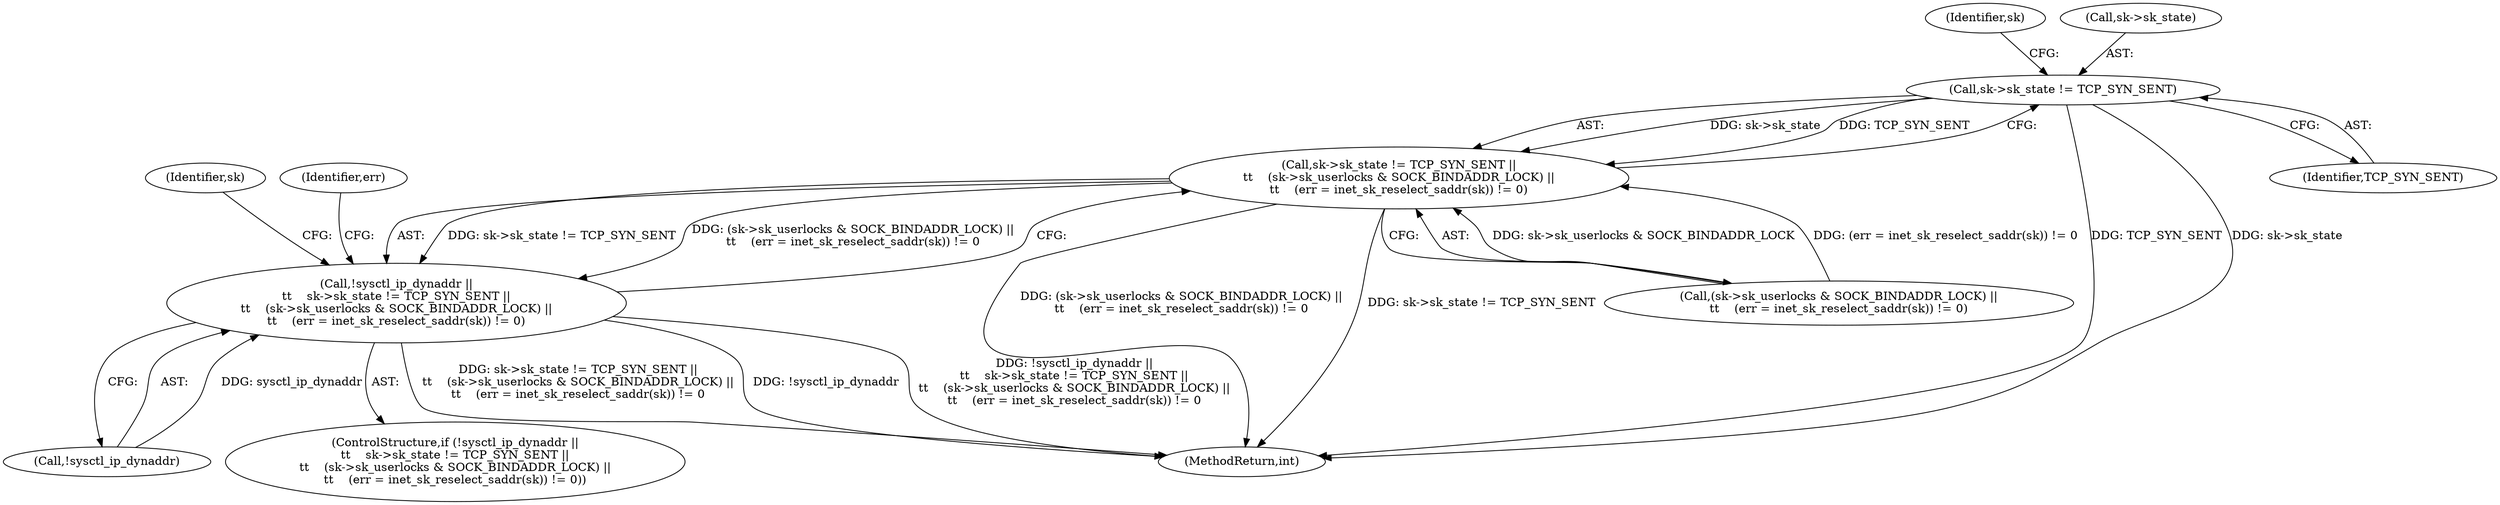 digraph "0_linux_f6d8bd051c391c1c0458a30b2a7abcd939329259_2@pointer" {
"1000202" [label="(Call,sk->sk_state != TCP_SYN_SENT)"];
"1000201" [label="(Call,sk->sk_state != TCP_SYN_SENT ||\n\t\t    (sk->sk_userlocks & SOCK_BINDADDR_LOCK) ||\n\t\t    (err = inet_sk_reselect_saddr(sk)) != 0)"];
"1000198" [label="(Call,!sysctl_ip_dynaddr ||\n\t\t    sk->sk_state != TCP_SYN_SENT ||\n\t\t    (sk->sk_userlocks & SOCK_BINDADDR_LOCK) ||\n\t\t    (err = inet_sk_reselect_saddr(sk)) != 0)"];
"1000227" [label="(MethodReturn,int)"];
"1000206" [label="(Identifier,TCP_SYN_SENT)"];
"1000199" [label="(Call,!sysctl_ip_dynaddr)"];
"1000198" [label="(Call,!sysctl_ip_dynaddr ||\n\t\t    sk->sk_state != TCP_SYN_SENT ||\n\t\t    (sk->sk_userlocks & SOCK_BINDADDR_LOCK) ||\n\t\t    (err = inet_sk_reselect_saddr(sk)) != 0)"];
"1000210" [label="(Identifier,sk)"];
"1000203" [label="(Call,sk->sk_state)"];
"1000197" [label="(ControlStructure,if (!sysctl_ip_dynaddr ||\n\t\t    sk->sk_state != TCP_SYN_SENT ||\n\t\t    (sk->sk_userlocks & SOCK_BINDADDR_LOCK) ||\n\t\t    (err = inet_sk_reselect_saddr(sk)) != 0))"];
"1000221" [label="(Identifier,sk)"];
"1000207" [label="(Call,(sk->sk_userlocks & SOCK_BINDADDR_LOCK) ||\n\t\t    (err = inet_sk_reselect_saddr(sk)) != 0)"];
"1000226" [label="(Identifier,err)"];
"1000201" [label="(Call,sk->sk_state != TCP_SYN_SENT ||\n\t\t    (sk->sk_userlocks & SOCK_BINDADDR_LOCK) ||\n\t\t    (err = inet_sk_reselect_saddr(sk)) != 0)"];
"1000202" [label="(Call,sk->sk_state != TCP_SYN_SENT)"];
"1000202" -> "1000201"  [label="AST: "];
"1000202" -> "1000206"  [label="CFG: "];
"1000203" -> "1000202"  [label="AST: "];
"1000206" -> "1000202"  [label="AST: "];
"1000210" -> "1000202"  [label="CFG: "];
"1000201" -> "1000202"  [label="CFG: "];
"1000202" -> "1000227"  [label="DDG: TCP_SYN_SENT"];
"1000202" -> "1000227"  [label="DDG: sk->sk_state"];
"1000202" -> "1000201"  [label="DDG: sk->sk_state"];
"1000202" -> "1000201"  [label="DDG: TCP_SYN_SENT"];
"1000201" -> "1000198"  [label="AST: "];
"1000201" -> "1000207"  [label="CFG: "];
"1000207" -> "1000201"  [label="AST: "];
"1000198" -> "1000201"  [label="CFG: "];
"1000201" -> "1000227"  [label="DDG: (sk->sk_userlocks & SOCK_BINDADDR_LOCK) ||\n\t\t    (err = inet_sk_reselect_saddr(sk)) != 0"];
"1000201" -> "1000227"  [label="DDG: sk->sk_state != TCP_SYN_SENT"];
"1000201" -> "1000198"  [label="DDG: sk->sk_state != TCP_SYN_SENT"];
"1000201" -> "1000198"  [label="DDG: (sk->sk_userlocks & SOCK_BINDADDR_LOCK) ||\n\t\t    (err = inet_sk_reselect_saddr(sk)) != 0"];
"1000207" -> "1000201"  [label="DDG: sk->sk_userlocks & SOCK_BINDADDR_LOCK"];
"1000207" -> "1000201"  [label="DDG: (err = inet_sk_reselect_saddr(sk)) != 0"];
"1000198" -> "1000197"  [label="AST: "];
"1000198" -> "1000199"  [label="CFG: "];
"1000199" -> "1000198"  [label="AST: "];
"1000221" -> "1000198"  [label="CFG: "];
"1000226" -> "1000198"  [label="CFG: "];
"1000198" -> "1000227"  [label="DDG: sk->sk_state != TCP_SYN_SENT ||\n\t\t    (sk->sk_userlocks & SOCK_BINDADDR_LOCK) ||\n\t\t    (err = inet_sk_reselect_saddr(sk)) != 0"];
"1000198" -> "1000227"  [label="DDG: !sysctl_ip_dynaddr"];
"1000198" -> "1000227"  [label="DDG: !sysctl_ip_dynaddr ||\n\t\t    sk->sk_state != TCP_SYN_SENT ||\n\t\t    (sk->sk_userlocks & SOCK_BINDADDR_LOCK) ||\n\t\t    (err = inet_sk_reselect_saddr(sk)) != 0"];
"1000199" -> "1000198"  [label="DDG: sysctl_ip_dynaddr"];
}
